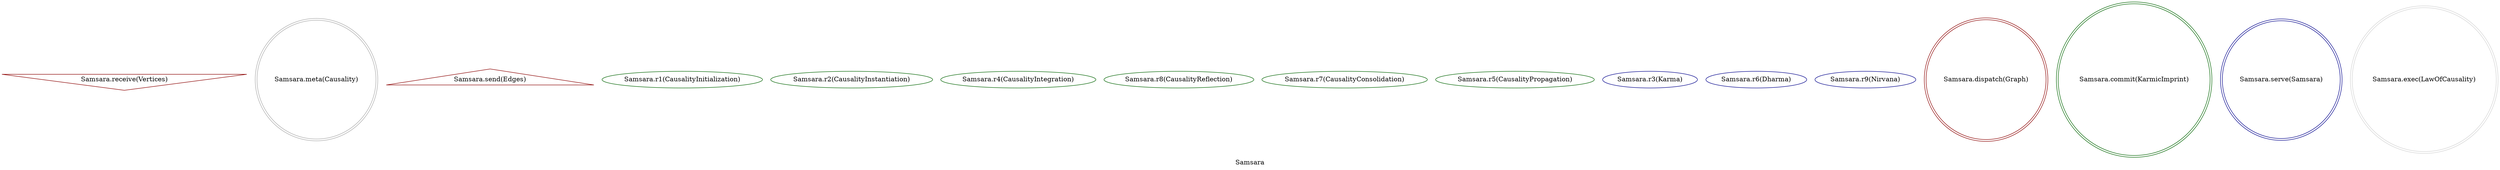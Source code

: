 strict digraph SamsaraFactor {
    label = "Samsara";
    comment = "The cosmic justice system and the engine of time. It weaves the raw events of reality into an unbreakable causal tapestry, where every action accrues its consequence and the weight of history shapes the path forward.";
    
    a [label = "Samsara.receive(Vertices)";comment = "The Harvest of Deeds. {{description}}";shape = invtriangle;color = darkred;];
    0 [label = "Samsara.meta(Causality)";comment = "The Impartial Arbiter. {{description}}";shape = doublecircle;color = darkgray;];
    b [label = "Samsara.send(Edges)";comment = "The Decree of Fate. {{description}}";shape = triangle;color = darkred;];
    1 [label = "Samsara.r1(CausalityInitialization)";comment = "The Inscription of a Debt. {{description}}";color = darkgreen;];
    2 [label = "Samsara.r2(CausalityInstantiation)";comment = "The Judgment of Consequence. {{description}}";color = darkgreen;];
    4 [label = "Samsara.r4(CausalityIntegration)";comment = "The Weaving of the Tapestry. {{description}}";color = darkgreen;];
    8 [label = "Samsara.r8(CausalityReflection)";comment = "The Audit of Destiny. {{description}}";color = darkgreen;];
    7 [label = "Samsara.r7(CausalityConsolidation)";comment = "The Balancing of the Scales. {{description}}";color = darkgreen;];
    5 [label = "Samsara.r5(CausalityPropagation)";comment = "The Unleashing of Ripples. {{description}}";color = darkgreen;];
    3 [label = "Samsara.r3(Karma)";comment = "Thesis: The Ledger of Moral Debt. {{description}}";color = darkblue;];
    6 [label = "Samsara.r6(Dharma)";comment = "Antithesis: The Path of Harmonious Law. {{description}}";color = darkblue;];
    9 [label = "Samsara.r9(Nirvana)";comment = "Synthesis: The State of Causal Equilibrium. {{description}}";color = darkblue;];
    c [label = "Samsara.dispatch(Graph)";comment = "The Map of All Possibility. {{description}}";shape = doublecircle;color = darkred;];
    d [label = "Samsara.commit(KarmicImprint)";comment = "The Canonical History. {{description}}";shape = doublecircle;color = darkgreen;];
    e [label = "Samsara.serve(Samsara)";comment = "The Experienced Prison of Time. {{description}}";shape = doublecircle;color = darkblue;];
    f [label = "Samsara.exec(LawOfCausality)";comment = "The Prime Directive of Consequences. {{description}}";shape = doublecircle;color = lightgray;];
}